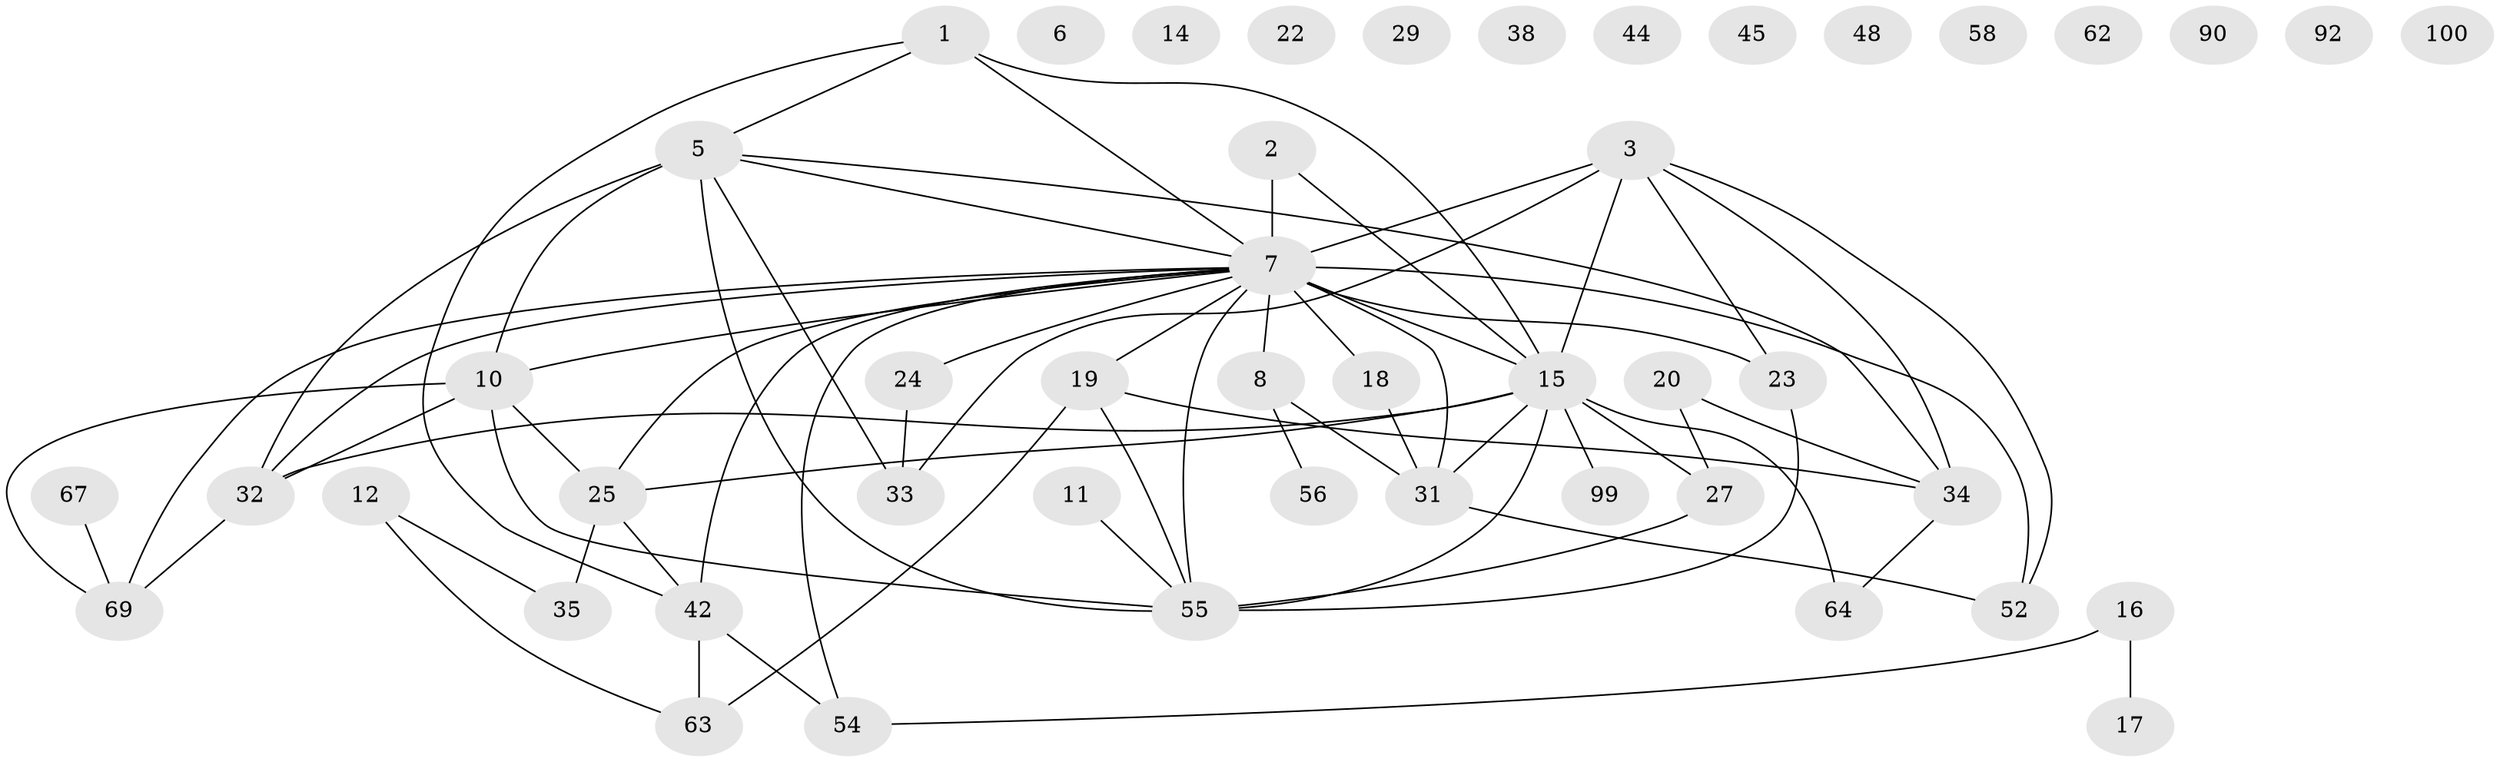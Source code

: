 // original degree distribution, {5: 0.09565217391304348, 3: 0.1826086956521739, 2: 0.28695652173913044, 4: 0.11304347826086956, 0: 0.08695652173913043, 1: 0.1565217391304348, 6: 0.0782608695652174}
// Generated by graph-tools (version 1.1) at 2025/16/03/04/25 18:16:31]
// undirected, 47 vertices, 68 edges
graph export_dot {
graph [start="1"]
  node [color=gray90,style=filled];
  1 [super="+59"];
  2;
  3 [super="+37+4"];
  5 [super="+94+95+49"];
  6;
  7 [super="+13+65+9"];
  8 [super="+26"];
  10 [super="+68"];
  11;
  12 [super="+57"];
  14 [super="+61"];
  15 [super="+41"];
  16 [super="+70+86"];
  17 [super="+77"];
  18 [super="+76+28"];
  19 [super="+73"];
  20 [super="+53"];
  22;
  23 [super="+66"];
  24 [super="+36"];
  25 [super="+101+40+50"];
  27 [super="+82"];
  29;
  31 [super="+84"];
  32 [super="+109"];
  33;
  34 [super="+46"];
  35 [super="+43"];
  38;
  42 [super="+47"];
  44;
  45 [super="+60"];
  48;
  52;
  54;
  55 [super="+80"];
  56;
  58 [super="+78"];
  62;
  63;
  64;
  67;
  69 [super="+108+74"];
  90;
  92;
  99;
  100;
  1 -- 5;
  1 -- 7;
  1 -- 15;
  1 -- 42;
  2 -- 7 [weight=2];
  2 -- 15;
  3 -- 33;
  3 -- 52;
  3 -- 15;
  3 -- 34;
  3 -- 23;
  3 -- 7 [weight=2];
  5 -- 32;
  5 -- 55;
  5 -- 7;
  5 -- 10;
  5 -- 33;
  5 -- 34;
  7 -- 15 [weight=7];
  7 -- 25 [weight=4];
  7 -- 31 [weight=2];
  7 -- 54;
  7 -- 55;
  7 -- 8;
  7 -- 10;
  7 -- 32;
  7 -- 42 [weight=2];
  7 -- 18 [weight=2];
  7 -- 23 [weight=2];
  7 -- 69;
  7 -- 19;
  7 -- 52;
  7 -- 24;
  8 -- 56;
  8 -- 31;
  10 -- 32;
  10 -- 55;
  10 -- 69;
  10 -- 25 [weight=2];
  11 -- 55;
  12 -- 35;
  12 -- 63;
  15 -- 32;
  15 -- 64;
  15 -- 99;
  15 -- 55;
  15 -- 25;
  15 -- 27;
  15 -- 31;
  16 -- 54;
  16 -- 17;
  18 -- 31;
  19 -- 55;
  19 -- 63;
  19 -- 34;
  20 -- 27;
  20 -- 34;
  23 -- 55;
  24 -- 33;
  25 -- 42;
  25 -- 35;
  27 -- 55;
  31 -- 52;
  32 -- 69;
  34 -- 64;
  42 -- 54;
  42 -- 63;
  67 -- 69;
}
